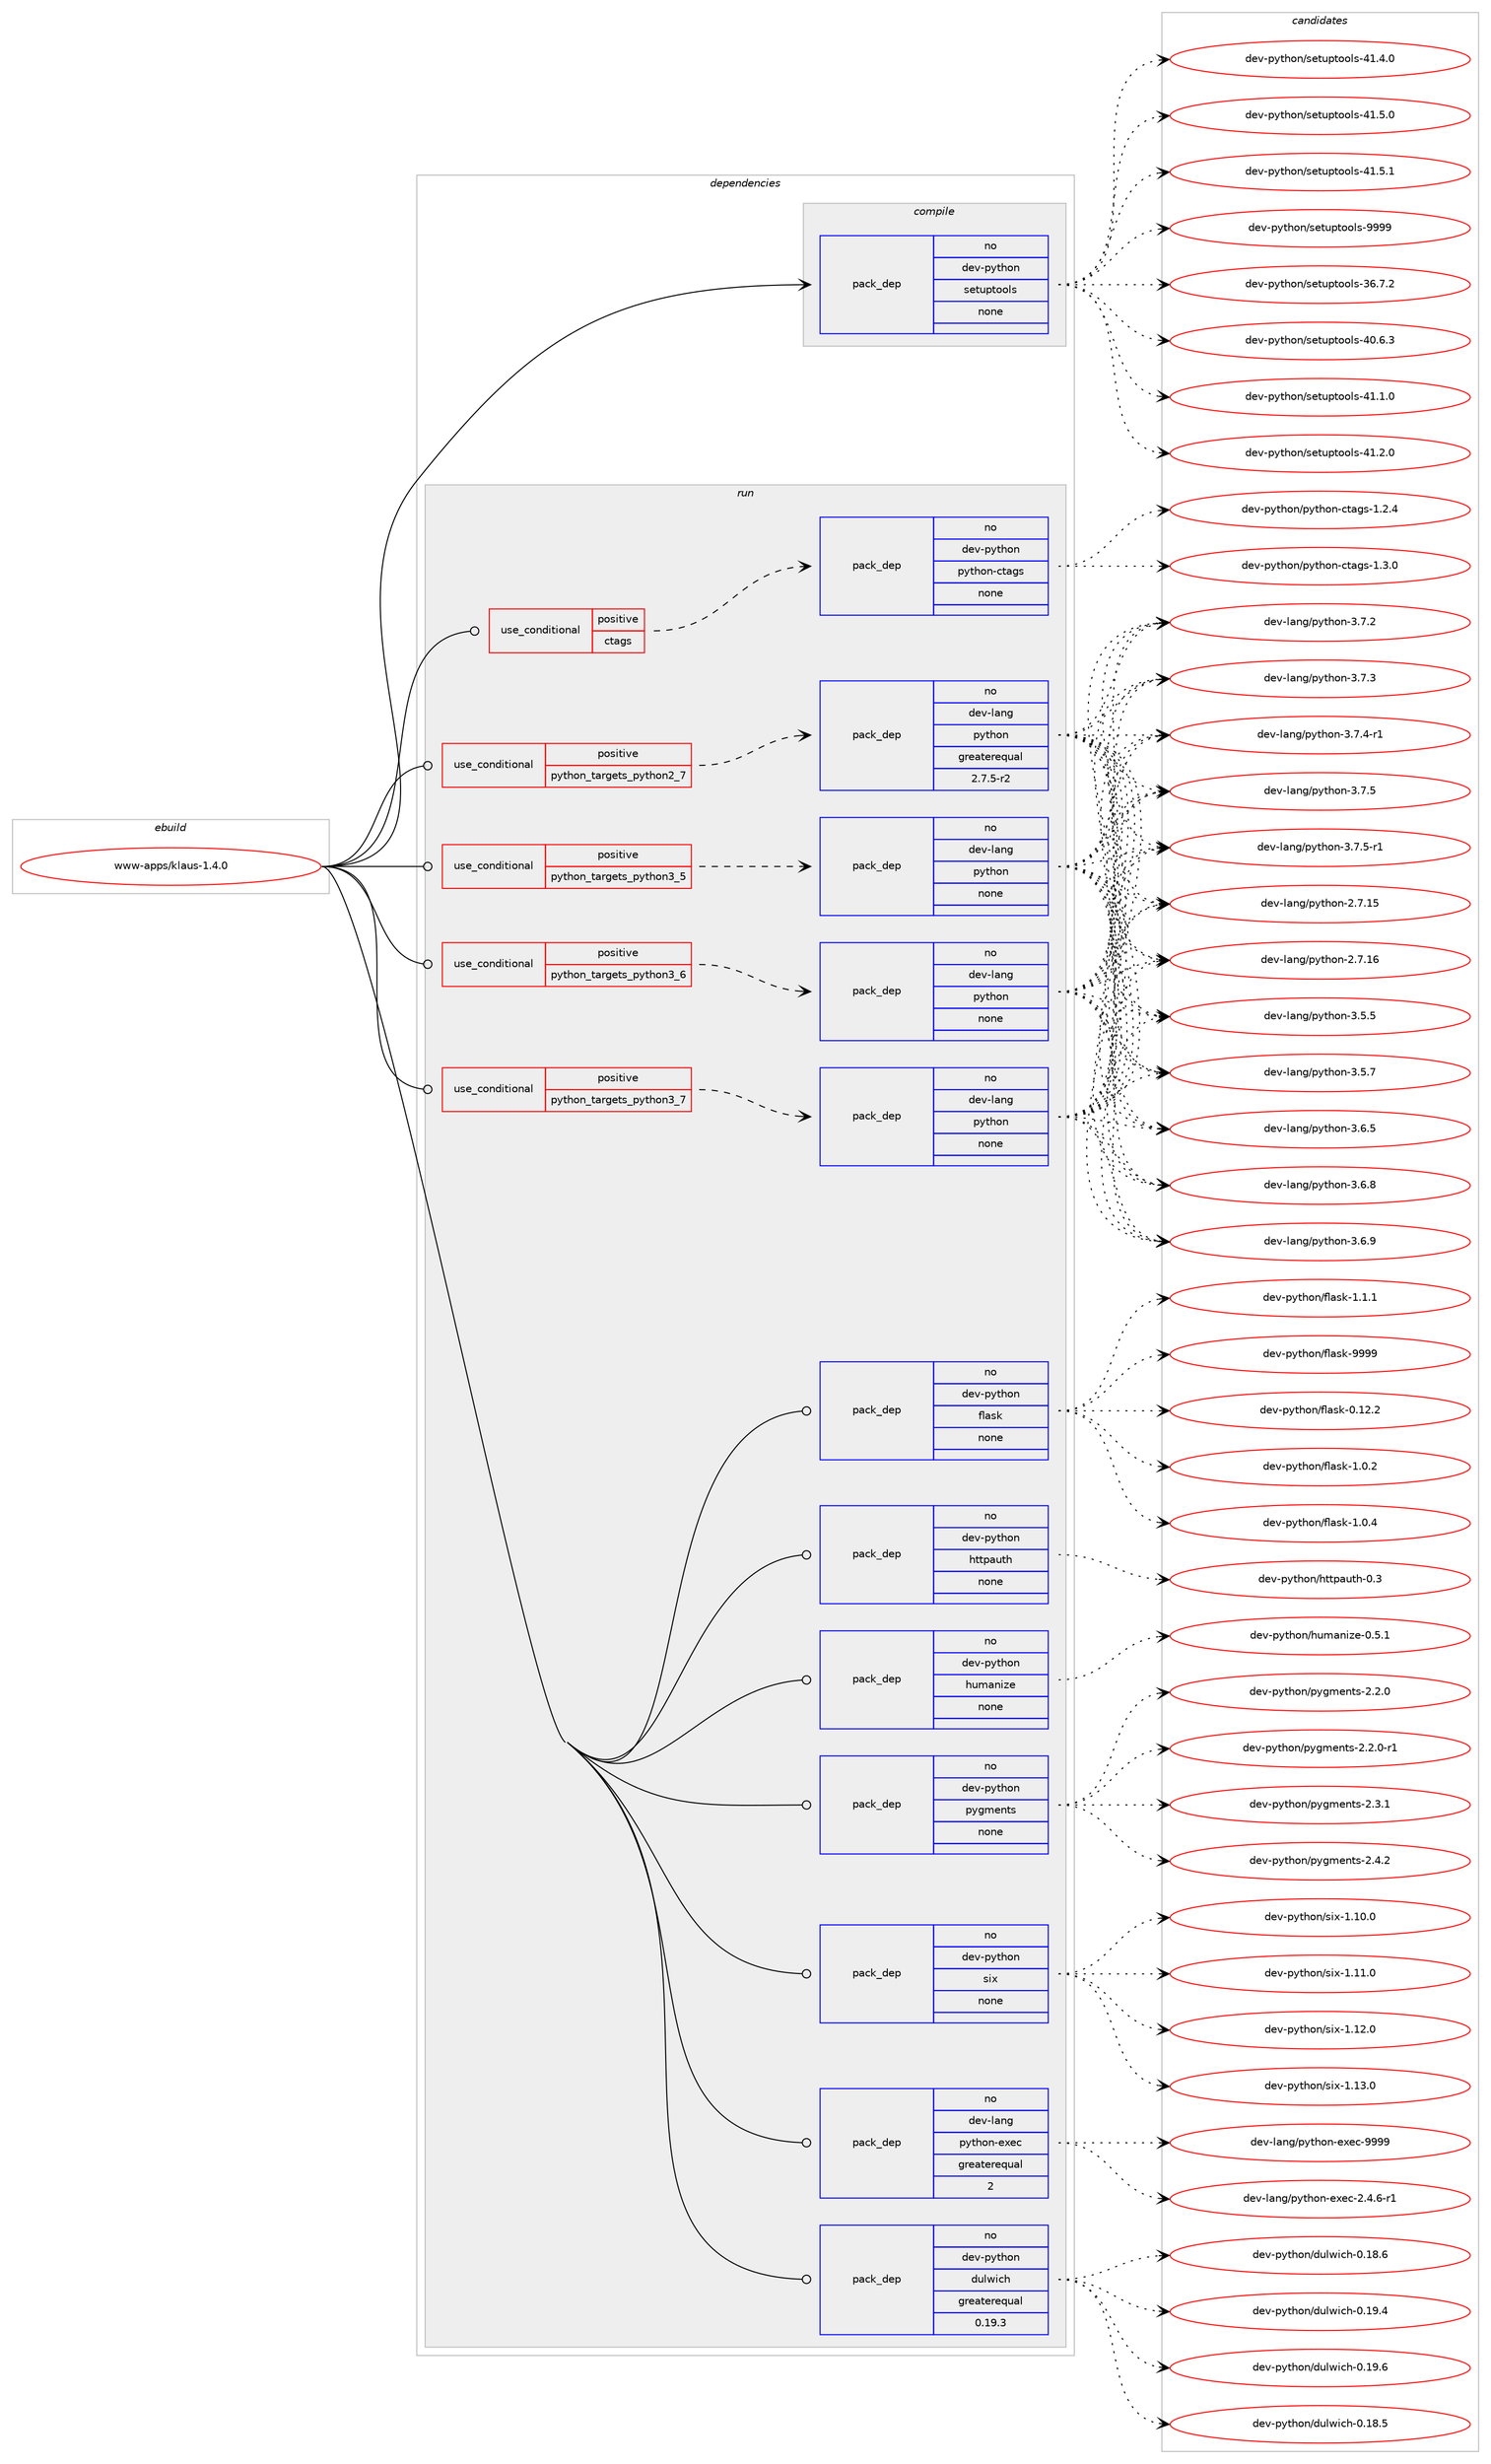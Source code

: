 digraph prolog {

# *************
# Graph options
# *************

newrank=true;
concentrate=true;
compound=true;
graph [rankdir=LR,fontname=Helvetica,fontsize=10,ranksep=1.5];#, ranksep=2.5, nodesep=0.2];
edge  [arrowhead=vee];
node  [fontname=Helvetica,fontsize=10];

# **********
# The ebuild
# **********

subgraph cluster_leftcol {
color=gray;
rank=same;
label=<<i>ebuild</i>>;
id [label="www-apps/klaus-1.4.0", color=red, width=4, href="../www-apps/klaus-1.4.0.svg"];
}

# ****************
# The dependencies
# ****************

subgraph cluster_midcol {
color=gray;
label=<<i>dependencies</i>>;
subgraph cluster_compile {
fillcolor="#eeeeee";
style=filled;
label=<<i>compile</i>>;
subgraph pack671360 {
dependency904497 [label=<<TABLE BORDER="0" CELLBORDER="1" CELLSPACING="0" CELLPADDING="4" WIDTH="220"><TR><TD ROWSPAN="6" CELLPADDING="30">pack_dep</TD></TR><TR><TD WIDTH="110">no</TD></TR><TR><TD>dev-python</TD></TR><TR><TD>setuptools</TD></TR><TR><TD>none</TD></TR><TR><TD></TD></TR></TABLE>>, shape=none, color=blue];
}
id:e -> dependency904497:w [weight=20,style="solid",arrowhead="vee"];
}
subgraph cluster_compileandrun {
fillcolor="#eeeeee";
style=filled;
label=<<i>compile and run</i>>;
}
subgraph cluster_run {
fillcolor="#eeeeee";
style=filled;
label=<<i>run</i>>;
subgraph cond216850 {
dependency904498 [label=<<TABLE BORDER="0" CELLBORDER="1" CELLSPACING="0" CELLPADDING="4"><TR><TD ROWSPAN="3" CELLPADDING="10">use_conditional</TD></TR><TR><TD>positive</TD></TR><TR><TD>ctags</TD></TR></TABLE>>, shape=none, color=red];
subgraph pack671361 {
dependency904499 [label=<<TABLE BORDER="0" CELLBORDER="1" CELLSPACING="0" CELLPADDING="4" WIDTH="220"><TR><TD ROWSPAN="6" CELLPADDING="30">pack_dep</TD></TR><TR><TD WIDTH="110">no</TD></TR><TR><TD>dev-python</TD></TR><TR><TD>python-ctags</TD></TR><TR><TD>none</TD></TR><TR><TD></TD></TR></TABLE>>, shape=none, color=blue];
}
dependency904498:e -> dependency904499:w [weight=20,style="dashed",arrowhead="vee"];
}
id:e -> dependency904498:w [weight=20,style="solid",arrowhead="odot"];
subgraph cond216851 {
dependency904500 [label=<<TABLE BORDER="0" CELLBORDER="1" CELLSPACING="0" CELLPADDING="4"><TR><TD ROWSPAN="3" CELLPADDING="10">use_conditional</TD></TR><TR><TD>positive</TD></TR><TR><TD>python_targets_python2_7</TD></TR></TABLE>>, shape=none, color=red];
subgraph pack671362 {
dependency904501 [label=<<TABLE BORDER="0" CELLBORDER="1" CELLSPACING="0" CELLPADDING="4" WIDTH="220"><TR><TD ROWSPAN="6" CELLPADDING="30">pack_dep</TD></TR><TR><TD WIDTH="110">no</TD></TR><TR><TD>dev-lang</TD></TR><TR><TD>python</TD></TR><TR><TD>greaterequal</TD></TR><TR><TD>2.7.5-r2</TD></TR></TABLE>>, shape=none, color=blue];
}
dependency904500:e -> dependency904501:w [weight=20,style="dashed",arrowhead="vee"];
}
id:e -> dependency904500:w [weight=20,style="solid",arrowhead="odot"];
subgraph cond216852 {
dependency904502 [label=<<TABLE BORDER="0" CELLBORDER="1" CELLSPACING="0" CELLPADDING="4"><TR><TD ROWSPAN="3" CELLPADDING="10">use_conditional</TD></TR><TR><TD>positive</TD></TR><TR><TD>python_targets_python3_5</TD></TR></TABLE>>, shape=none, color=red];
subgraph pack671363 {
dependency904503 [label=<<TABLE BORDER="0" CELLBORDER="1" CELLSPACING="0" CELLPADDING="4" WIDTH="220"><TR><TD ROWSPAN="6" CELLPADDING="30">pack_dep</TD></TR><TR><TD WIDTH="110">no</TD></TR><TR><TD>dev-lang</TD></TR><TR><TD>python</TD></TR><TR><TD>none</TD></TR><TR><TD></TD></TR></TABLE>>, shape=none, color=blue];
}
dependency904502:e -> dependency904503:w [weight=20,style="dashed",arrowhead="vee"];
}
id:e -> dependency904502:w [weight=20,style="solid",arrowhead="odot"];
subgraph cond216853 {
dependency904504 [label=<<TABLE BORDER="0" CELLBORDER="1" CELLSPACING="0" CELLPADDING="4"><TR><TD ROWSPAN="3" CELLPADDING="10">use_conditional</TD></TR><TR><TD>positive</TD></TR><TR><TD>python_targets_python3_6</TD></TR></TABLE>>, shape=none, color=red];
subgraph pack671364 {
dependency904505 [label=<<TABLE BORDER="0" CELLBORDER="1" CELLSPACING="0" CELLPADDING="4" WIDTH="220"><TR><TD ROWSPAN="6" CELLPADDING="30">pack_dep</TD></TR><TR><TD WIDTH="110">no</TD></TR><TR><TD>dev-lang</TD></TR><TR><TD>python</TD></TR><TR><TD>none</TD></TR><TR><TD></TD></TR></TABLE>>, shape=none, color=blue];
}
dependency904504:e -> dependency904505:w [weight=20,style="dashed",arrowhead="vee"];
}
id:e -> dependency904504:w [weight=20,style="solid",arrowhead="odot"];
subgraph cond216854 {
dependency904506 [label=<<TABLE BORDER="0" CELLBORDER="1" CELLSPACING="0" CELLPADDING="4"><TR><TD ROWSPAN="3" CELLPADDING="10">use_conditional</TD></TR><TR><TD>positive</TD></TR><TR><TD>python_targets_python3_7</TD></TR></TABLE>>, shape=none, color=red];
subgraph pack671365 {
dependency904507 [label=<<TABLE BORDER="0" CELLBORDER="1" CELLSPACING="0" CELLPADDING="4" WIDTH="220"><TR><TD ROWSPAN="6" CELLPADDING="30">pack_dep</TD></TR><TR><TD WIDTH="110">no</TD></TR><TR><TD>dev-lang</TD></TR><TR><TD>python</TD></TR><TR><TD>none</TD></TR><TR><TD></TD></TR></TABLE>>, shape=none, color=blue];
}
dependency904506:e -> dependency904507:w [weight=20,style="dashed",arrowhead="vee"];
}
id:e -> dependency904506:w [weight=20,style="solid",arrowhead="odot"];
subgraph pack671366 {
dependency904508 [label=<<TABLE BORDER="0" CELLBORDER="1" CELLSPACING="0" CELLPADDING="4" WIDTH="220"><TR><TD ROWSPAN="6" CELLPADDING="30">pack_dep</TD></TR><TR><TD WIDTH="110">no</TD></TR><TR><TD>dev-lang</TD></TR><TR><TD>python-exec</TD></TR><TR><TD>greaterequal</TD></TR><TR><TD>2</TD></TR></TABLE>>, shape=none, color=blue];
}
id:e -> dependency904508:w [weight=20,style="solid",arrowhead="odot"];
subgraph pack671367 {
dependency904509 [label=<<TABLE BORDER="0" CELLBORDER="1" CELLSPACING="0" CELLPADDING="4" WIDTH="220"><TR><TD ROWSPAN="6" CELLPADDING="30">pack_dep</TD></TR><TR><TD WIDTH="110">no</TD></TR><TR><TD>dev-python</TD></TR><TR><TD>dulwich</TD></TR><TR><TD>greaterequal</TD></TR><TR><TD>0.19.3</TD></TR></TABLE>>, shape=none, color=blue];
}
id:e -> dependency904509:w [weight=20,style="solid",arrowhead="odot"];
subgraph pack671368 {
dependency904510 [label=<<TABLE BORDER="0" CELLBORDER="1" CELLSPACING="0" CELLPADDING="4" WIDTH="220"><TR><TD ROWSPAN="6" CELLPADDING="30">pack_dep</TD></TR><TR><TD WIDTH="110">no</TD></TR><TR><TD>dev-python</TD></TR><TR><TD>flask</TD></TR><TR><TD>none</TD></TR><TR><TD></TD></TR></TABLE>>, shape=none, color=blue];
}
id:e -> dependency904510:w [weight=20,style="solid",arrowhead="odot"];
subgraph pack671369 {
dependency904511 [label=<<TABLE BORDER="0" CELLBORDER="1" CELLSPACING="0" CELLPADDING="4" WIDTH="220"><TR><TD ROWSPAN="6" CELLPADDING="30">pack_dep</TD></TR><TR><TD WIDTH="110">no</TD></TR><TR><TD>dev-python</TD></TR><TR><TD>httpauth</TD></TR><TR><TD>none</TD></TR><TR><TD></TD></TR></TABLE>>, shape=none, color=blue];
}
id:e -> dependency904511:w [weight=20,style="solid",arrowhead="odot"];
subgraph pack671370 {
dependency904512 [label=<<TABLE BORDER="0" CELLBORDER="1" CELLSPACING="0" CELLPADDING="4" WIDTH="220"><TR><TD ROWSPAN="6" CELLPADDING="30">pack_dep</TD></TR><TR><TD WIDTH="110">no</TD></TR><TR><TD>dev-python</TD></TR><TR><TD>humanize</TD></TR><TR><TD>none</TD></TR><TR><TD></TD></TR></TABLE>>, shape=none, color=blue];
}
id:e -> dependency904512:w [weight=20,style="solid",arrowhead="odot"];
subgraph pack671371 {
dependency904513 [label=<<TABLE BORDER="0" CELLBORDER="1" CELLSPACING="0" CELLPADDING="4" WIDTH="220"><TR><TD ROWSPAN="6" CELLPADDING="30">pack_dep</TD></TR><TR><TD WIDTH="110">no</TD></TR><TR><TD>dev-python</TD></TR><TR><TD>pygments</TD></TR><TR><TD>none</TD></TR><TR><TD></TD></TR></TABLE>>, shape=none, color=blue];
}
id:e -> dependency904513:w [weight=20,style="solid",arrowhead="odot"];
subgraph pack671372 {
dependency904514 [label=<<TABLE BORDER="0" CELLBORDER="1" CELLSPACING="0" CELLPADDING="4" WIDTH="220"><TR><TD ROWSPAN="6" CELLPADDING="30">pack_dep</TD></TR><TR><TD WIDTH="110">no</TD></TR><TR><TD>dev-python</TD></TR><TR><TD>six</TD></TR><TR><TD>none</TD></TR><TR><TD></TD></TR></TABLE>>, shape=none, color=blue];
}
id:e -> dependency904514:w [weight=20,style="solid",arrowhead="odot"];
}
}

# **************
# The candidates
# **************

subgraph cluster_choices {
rank=same;
color=gray;
label=<<i>candidates</i>>;

subgraph choice671360 {
color=black;
nodesep=1;
choice100101118451121211161041111104711510111611711211611111110811545515446554650 [label="dev-python/setuptools-36.7.2", color=red, width=4,href="../dev-python/setuptools-36.7.2.svg"];
choice100101118451121211161041111104711510111611711211611111110811545524846544651 [label="dev-python/setuptools-40.6.3", color=red, width=4,href="../dev-python/setuptools-40.6.3.svg"];
choice100101118451121211161041111104711510111611711211611111110811545524946494648 [label="dev-python/setuptools-41.1.0", color=red, width=4,href="../dev-python/setuptools-41.1.0.svg"];
choice100101118451121211161041111104711510111611711211611111110811545524946504648 [label="dev-python/setuptools-41.2.0", color=red, width=4,href="../dev-python/setuptools-41.2.0.svg"];
choice100101118451121211161041111104711510111611711211611111110811545524946524648 [label="dev-python/setuptools-41.4.0", color=red, width=4,href="../dev-python/setuptools-41.4.0.svg"];
choice100101118451121211161041111104711510111611711211611111110811545524946534648 [label="dev-python/setuptools-41.5.0", color=red, width=4,href="../dev-python/setuptools-41.5.0.svg"];
choice100101118451121211161041111104711510111611711211611111110811545524946534649 [label="dev-python/setuptools-41.5.1", color=red, width=4,href="../dev-python/setuptools-41.5.1.svg"];
choice10010111845112121116104111110471151011161171121161111111081154557575757 [label="dev-python/setuptools-9999", color=red, width=4,href="../dev-python/setuptools-9999.svg"];
dependency904497:e -> choice100101118451121211161041111104711510111611711211611111110811545515446554650:w [style=dotted,weight="100"];
dependency904497:e -> choice100101118451121211161041111104711510111611711211611111110811545524846544651:w [style=dotted,weight="100"];
dependency904497:e -> choice100101118451121211161041111104711510111611711211611111110811545524946494648:w [style=dotted,weight="100"];
dependency904497:e -> choice100101118451121211161041111104711510111611711211611111110811545524946504648:w [style=dotted,weight="100"];
dependency904497:e -> choice100101118451121211161041111104711510111611711211611111110811545524946524648:w [style=dotted,weight="100"];
dependency904497:e -> choice100101118451121211161041111104711510111611711211611111110811545524946534648:w [style=dotted,weight="100"];
dependency904497:e -> choice100101118451121211161041111104711510111611711211611111110811545524946534649:w [style=dotted,weight="100"];
dependency904497:e -> choice10010111845112121116104111110471151011161171121161111111081154557575757:w [style=dotted,weight="100"];
}
subgraph choice671361 {
color=black;
nodesep=1;
choice1001011184511212111610411111047112121116104111110459911697103115454946504652 [label="dev-python/python-ctags-1.2.4", color=red, width=4,href="../dev-python/python-ctags-1.2.4.svg"];
choice1001011184511212111610411111047112121116104111110459911697103115454946514648 [label="dev-python/python-ctags-1.3.0", color=red, width=4,href="../dev-python/python-ctags-1.3.0.svg"];
dependency904499:e -> choice1001011184511212111610411111047112121116104111110459911697103115454946504652:w [style=dotted,weight="100"];
dependency904499:e -> choice1001011184511212111610411111047112121116104111110459911697103115454946514648:w [style=dotted,weight="100"];
}
subgraph choice671362 {
color=black;
nodesep=1;
choice10010111845108971101034711212111610411111045504655464953 [label="dev-lang/python-2.7.15", color=red, width=4,href="../dev-lang/python-2.7.15.svg"];
choice10010111845108971101034711212111610411111045504655464954 [label="dev-lang/python-2.7.16", color=red, width=4,href="../dev-lang/python-2.7.16.svg"];
choice100101118451089711010347112121116104111110455146534653 [label="dev-lang/python-3.5.5", color=red, width=4,href="../dev-lang/python-3.5.5.svg"];
choice100101118451089711010347112121116104111110455146534655 [label="dev-lang/python-3.5.7", color=red, width=4,href="../dev-lang/python-3.5.7.svg"];
choice100101118451089711010347112121116104111110455146544653 [label="dev-lang/python-3.6.5", color=red, width=4,href="../dev-lang/python-3.6.5.svg"];
choice100101118451089711010347112121116104111110455146544656 [label="dev-lang/python-3.6.8", color=red, width=4,href="../dev-lang/python-3.6.8.svg"];
choice100101118451089711010347112121116104111110455146544657 [label="dev-lang/python-3.6.9", color=red, width=4,href="../dev-lang/python-3.6.9.svg"];
choice100101118451089711010347112121116104111110455146554650 [label="dev-lang/python-3.7.2", color=red, width=4,href="../dev-lang/python-3.7.2.svg"];
choice100101118451089711010347112121116104111110455146554651 [label="dev-lang/python-3.7.3", color=red, width=4,href="../dev-lang/python-3.7.3.svg"];
choice1001011184510897110103471121211161041111104551465546524511449 [label="dev-lang/python-3.7.4-r1", color=red, width=4,href="../dev-lang/python-3.7.4-r1.svg"];
choice100101118451089711010347112121116104111110455146554653 [label="dev-lang/python-3.7.5", color=red, width=4,href="../dev-lang/python-3.7.5.svg"];
choice1001011184510897110103471121211161041111104551465546534511449 [label="dev-lang/python-3.7.5-r1", color=red, width=4,href="../dev-lang/python-3.7.5-r1.svg"];
dependency904501:e -> choice10010111845108971101034711212111610411111045504655464953:w [style=dotted,weight="100"];
dependency904501:e -> choice10010111845108971101034711212111610411111045504655464954:w [style=dotted,weight="100"];
dependency904501:e -> choice100101118451089711010347112121116104111110455146534653:w [style=dotted,weight="100"];
dependency904501:e -> choice100101118451089711010347112121116104111110455146534655:w [style=dotted,weight="100"];
dependency904501:e -> choice100101118451089711010347112121116104111110455146544653:w [style=dotted,weight="100"];
dependency904501:e -> choice100101118451089711010347112121116104111110455146544656:w [style=dotted,weight="100"];
dependency904501:e -> choice100101118451089711010347112121116104111110455146544657:w [style=dotted,weight="100"];
dependency904501:e -> choice100101118451089711010347112121116104111110455146554650:w [style=dotted,weight="100"];
dependency904501:e -> choice100101118451089711010347112121116104111110455146554651:w [style=dotted,weight="100"];
dependency904501:e -> choice1001011184510897110103471121211161041111104551465546524511449:w [style=dotted,weight="100"];
dependency904501:e -> choice100101118451089711010347112121116104111110455146554653:w [style=dotted,weight="100"];
dependency904501:e -> choice1001011184510897110103471121211161041111104551465546534511449:w [style=dotted,weight="100"];
}
subgraph choice671363 {
color=black;
nodesep=1;
choice10010111845108971101034711212111610411111045504655464953 [label="dev-lang/python-2.7.15", color=red, width=4,href="../dev-lang/python-2.7.15.svg"];
choice10010111845108971101034711212111610411111045504655464954 [label="dev-lang/python-2.7.16", color=red, width=4,href="../dev-lang/python-2.7.16.svg"];
choice100101118451089711010347112121116104111110455146534653 [label="dev-lang/python-3.5.5", color=red, width=4,href="../dev-lang/python-3.5.5.svg"];
choice100101118451089711010347112121116104111110455146534655 [label="dev-lang/python-3.5.7", color=red, width=4,href="../dev-lang/python-3.5.7.svg"];
choice100101118451089711010347112121116104111110455146544653 [label="dev-lang/python-3.6.5", color=red, width=4,href="../dev-lang/python-3.6.5.svg"];
choice100101118451089711010347112121116104111110455146544656 [label="dev-lang/python-3.6.8", color=red, width=4,href="../dev-lang/python-3.6.8.svg"];
choice100101118451089711010347112121116104111110455146544657 [label="dev-lang/python-3.6.9", color=red, width=4,href="../dev-lang/python-3.6.9.svg"];
choice100101118451089711010347112121116104111110455146554650 [label="dev-lang/python-3.7.2", color=red, width=4,href="../dev-lang/python-3.7.2.svg"];
choice100101118451089711010347112121116104111110455146554651 [label="dev-lang/python-3.7.3", color=red, width=4,href="../dev-lang/python-3.7.3.svg"];
choice1001011184510897110103471121211161041111104551465546524511449 [label="dev-lang/python-3.7.4-r1", color=red, width=4,href="../dev-lang/python-3.7.4-r1.svg"];
choice100101118451089711010347112121116104111110455146554653 [label="dev-lang/python-3.7.5", color=red, width=4,href="../dev-lang/python-3.7.5.svg"];
choice1001011184510897110103471121211161041111104551465546534511449 [label="dev-lang/python-3.7.5-r1", color=red, width=4,href="../dev-lang/python-3.7.5-r1.svg"];
dependency904503:e -> choice10010111845108971101034711212111610411111045504655464953:w [style=dotted,weight="100"];
dependency904503:e -> choice10010111845108971101034711212111610411111045504655464954:w [style=dotted,weight="100"];
dependency904503:e -> choice100101118451089711010347112121116104111110455146534653:w [style=dotted,weight="100"];
dependency904503:e -> choice100101118451089711010347112121116104111110455146534655:w [style=dotted,weight="100"];
dependency904503:e -> choice100101118451089711010347112121116104111110455146544653:w [style=dotted,weight="100"];
dependency904503:e -> choice100101118451089711010347112121116104111110455146544656:w [style=dotted,weight="100"];
dependency904503:e -> choice100101118451089711010347112121116104111110455146544657:w [style=dotted,weight="100"];
dependency904503:e -> choice100101118451089711010347112121116104111110455146554650:w [style=dotted,weight="100"];
dependency904503:e -> choice100101118451089711010347112121116104111110455146554651:w [style=dotted,weight="100"];
dependency904503:e -> choice1001011184510897110103471121211161041111104551465546524511449:w [style=dotted,weight="100"];
dependency904503:e -> choice100101118451089711010347112121116104111110455146554653:w [style=dotted,weight="100"];
dependency904503:e -> choice1001011184510897110103471121211161041111104551465546534511449:w [style=dotted,weight="100"];
}
subgraph choice671364 {
color=black;
nodesep=1;
choice10010111845108971101034711212111610411111045504655464953 [label="dev-lang/python-2.7.15", color=red, width=4,href="../dev-lang/python-2.7.15.svg"];
choice10010111845108971101034711212111610411111045504655464954 [label="dev-lang/python-2.7.16", color=red, width=4,href="../dev-lang/python-2.7.16.svg"];
choice100101118451089711010347112121116104111110455146534653 [label="dev-lang/python-3.5.5", color=red, width=4,href="../dev-lang/python-3.5.5.svg"];
choice100101118451089711010347112121116104111110455146534655 [label="dev-lang/python-3.5.7", color=red, width=4,href="../dev-lang/python-3.5.7.svg"];
choice100101118451089711010347112121116104111110455146544653 [label="dev-lang/python-3.6.5", color=red, width=4,href="../dev-lang/python-3.6.5.svg"];
choice100101118451089711010347112121116104111110455146544656 [label="dev-lang/python-3.6.8", color=red, width=4,href="../dev-lang/python-3.6.8.svg"];
choice100101118451089711010347112121116104111110455146544657 [label="dev-lang/python-3.6.9", color=red, width=4,href="../dev-lang/python-3.6.9.svg"];
choice100101118451089711010347112121116104111110455146554650 [label="dev-lang/python-3.7.2", color=red, width=4,href="../dev-lang/python-3.7.2.svg"];
choice100101118451089711010347112121116104111110455146554651 [label="dev-lang/python-3.7.3", color=red, width=4,href="../dev-lang/python-3.7.3.svg"];
choice1001011184510897110103471121211161041111104551465546524511449 [label="dev-lang/python-3.7.4-r1", color=red, width=4,href="../dev-lang/python-3.7.4-r1.svg"];
choice100101118451089711010347112121116104111110455146554653 [label="dev-lang/python-3.7.5", color=red, width=4,href="../dev-lang/python-3.7.5.svg"];
choice1001011184510897110103471121211161041111104551465546534511449 [label="dev-lang/python-3.7.5-r1", color=red, width=4,href="../dev-lang/python-3.7.5-r1.svg"];
dependency904505:e -> choice10010111845108971101034711212111610411111045504655464953:w [style=dotted,weight="100"];
dependency904505:e -> choice10010111845108971101034711212111610411111045504655464954:w [style=dotted,weight="100"];
dependency904505:e -> choice100101118451089711010347112121116104111110455146534653:w [style=dotted,weight="100"];
dependency904505:e -> choice100101118451089711010347112121116104111110455146534655:w [style=dotted,weight="100"];
dependency904505:e -> choice100101118451089711010347112121116104111110455146544653:w [style=dotted,weight="100"];
dependency904505:e -> choice100101118451089711010347112121116104111110455146544656:w [style=dotted,weight="100"];
dependency904505:e -> choice100101118451089711010347112121116104111110455146544657:w [style=dotted,weight="100"];
dependency904505:e -> choice100101118451089711010347112121116104111110455146554650:w [style=dotted,weight="100"];
dependency904505:e -> choice100101118451089711010347112121116104111110455146554651:w [style=dotted,weight="100"];
dependency904505:e -> choice1001011184510897110103471121211161041111104551465546524511449:w [style=dotted,weight="100"];
dependency904505:e -> choice100101118451089711010347112121116104111110455146554653:w [style=dotted,weight="100"];
dependency904505:e -> choice1001011184510897110103471121211161041111104551465546534511449:w [style=dotted,weight="100"];
}
subgraph choice671365 {
color=black;
nodesep=1;
choice10010111845108971101034711212111610411111045504655464953 [label="dev-lang/python-2.7.15", color=red, width=4,href="../dev-lang/python-2.7.15.svg"];
choice10010111845108971101034711212111610411111045504655464954 [label="dev-lang/python-2.7.16", color=red, width=4,href="../dev-lang/python-2.7.16.svg"];
choice100101118451089711010347112121116104111110455146534653 [label="dev-lang/python-3.5.5", color=red, width=4,href="../dev-lang/python-3.5.5.svg"];
choice100101118451089711010347112121116104111110455146534655 [label="dev-lang/python-3.5.7", color=red, width=4,href="../dev-lang/python-3.5.7.svg"];
choice100101118451089711010347112121116104111110455146544653 [label="dev-lang/python-3.6.5", color=red, width=4,href="../dev-lang/python-3.6.5.svg"];
choice100101118451089711010347112121116104111110455146544656 [label="dev-lang/python-3.6.8", color=red, width=4,href="../dev-lang/python-3.6.8.svg"];
choice100101118451089711010347112121116104111110455146544657 [label="dev-lang/python-3.6.9", color=red, width=4,href="../dev-lang/python-3.6.9.svg"];
choice100101118451089711010347112121116104111110455146554650 [label="dev-lang/python-3.7.2", color=red, width=4,href="../dev-lang/python-3.7.2.svg"];
choice100101118451089711010347112121116104111110455146554651 [label="dev-lang/python-3.7.3", color=red, width=4,href="../dev-lang/python-3.7.3.svg"];
choice1001011184510897110103471121211161041111104551465546524511449 [label="dev-lang/python-3.7.4-r1", color=red, width=4,href="../dev-lang/python-3.7.4-r1.svg"];
choice100101118451089711010347112121116104111110455146554653 [label="dev-lang/python-3.7.5", color=red, width=4,href="../dev-lang/python-3.7.5.svg"];
choice1001011184510897110103471121211161041111104551465546534511449 [label="dev-lang/python-3.7.5-r1", color=red, width=4,href="../dev-lang/python-3.7.5-r1.svg"];
dependency904507:e -> choice10010111845108971101034711212111610411111045504655464953:w [style=dotted,weight="100"];
dependency904507:e -> choice10010111845108971101034711212111610411111045504655464954:w [style=dotted,weight="100"];
dependency904507:e -> choice100101118451089711010347112121116104111110455146534653:w [style=dotted,weight="100"];
dependency904507:e -> choice100101118451089711010347112121116104111110455146534655:w [style=dotted,weight="100"];
dependency904507:e -> choice100101118451089711010347112121116104111110455146544653:w [style=dotted,weight="100"];
dependency904507:e -> choice100101118451089711010347112121116104111110455146544656:w [style=dotted,weight="100"];
dependency904507:e -> choice100101118451089711010347112121116104111110455146544657:w [style=dotted,weight="100"];
dependency904507:e -> choice100101118451089711010347112121116104111110455146554650:w [style=dotted,weight="100"];
dependency904507:e -> choice100101118451089711010347112121116104111110455146554651:w [style=dotted,weight="100"];
dependency904507:e -> choice1001011184510897110103471121211161041111104551465546524511449:w [style=dotted,weight="100"];
dependency904507:e -> choice100101118451089711010347112121116104111110455146554653:w [style=dotted,weight="100"];
dependency904507:e -> choice1001011184510897110103471121211161041111104551465546534511449:w [style=dotted,weight="100"];
}
subgraph choice671366 {
color=black;
nodesep=1;
choice10010111845108971101034711212111610411111045101120101994550465246544511449 [label="dev-lang/python-exec-2.4.6-r1", color=red, width=4,href="../dev-lang/python-exec-2.4.6-r1.svg"];
choice10010111845108971101034711212111610411111045101120101994557575757 [label="dev-lang/python-exec-9999", color=red, width=4,href="../dev-lang/python-exec-9999.svg"];
dependency904508:e -> choice10010111845108971101034711212111610411111045101120101994550465246544511449:w [style=dotted,weight="100"];
dependency904508:e -> choice10010111845108971101034711212111610411111045101120101994557575757:w [style=dotted,weight="100"];
}
subgraph choice671367 {
color=black;
nodesep=1;
choice10010111845112121116104111110471001171081191059910445484649564653 [label="dev-python/dulwich-0.18.5", color=red, width=4,href="../dev-python/dulwich-0.18.5.svg"];
choice10010111845112121116104111110471001171081191059910445484649564654 [label="dev-python/dulwich-0.18.6", color=red, width=4,href="../dev-python/dulwich-0.18.6.svg"];
choice10010111845112121116104111110471001171081191059910445484649574652 [label="dev-python/dulwich-0.19.4", color=red, width=4,href="../dev-python/dulwich-0.19.4.svg"];
choice10010111845112121116104111110471001171081191059910445484649574654 [label="dev-python/dulwich-0.19.6", color=red, width=4,href="../dev-python/dulwich-0.19.6.svg"];
dependency904509:e -> choice10010111845112121116104111110471001171081191059910445484649564653:w [style=dotted,weight="100"];
dependency904509:e -> choice10010111845112121116104111110471001171081191059910445484649564654:w [style=dotted,weight="100"];
dependency904509:e -> choice10010111845112121116104111110471001171081191059910445484649574652:w [style=dotted,weight="100"];
dependency904509:e -> choice10010111845112121116104111110471001171081191059910445484649574654:w [style=dotted,weight="100"];
}
subgraph choice671368 {
color=black;
nodesep=1;
choice10010111845112121116104111110471021089711510745484649504650 [label="dev-python/flask-0.12.2", color=red, width=4,href="../dev-python/flask-0.12.2.svg"];
choice100101118451121211161041111104710210897115107454946484650 [label="dev-python/flask-1.0.2", color=red, width=4,href="../dev-python/flask-1.0.2.svg"];
choice100101118451121211161041111104710210897115107454946484652 [label="dev-python/flask-1.0.4", color=red, width=4,href="../dev-python/flask-1.0.4.svg"];
choice100101118451121211161041111104710210897115107454946494649 [label="dev-python/flask-1.1.1", color=red, width=4,href="../dev-python/flask-1.1.1.svg"];
choice1001011184511212111610411111047102108971151074557575757 [label="dev-python/flask-9999", color=red, width=4,href="../dev-python/flask-9999.svg"];
dependency904510:e -> choice10010111845112121116104111110471021089711510745484649504650:w [style=dotted,weight="100"];
dependency904510:e -> choice100101118451121211161041111104710210897115107454946484650:w [style=dotted,weight="100"];
dependency904510:e -> choice100101118451121211161041111104710210897115107454946484652:w [style=dotted,weight="100"];
dependency904510:e -> choice100101118451121211161041111104710210897115107454946494649:w [style=dotted,weight="100"];
dependency904510:e -> choice1001011184511212111610411111047102108971151074557575757:w [style=dotted,weight="100"];
}
subgraph choice671369 {
color=black;
nodesep=1;
choice10010111845112121116104111110471041161161129711711610445484651 [label="dev-python/httpauth-0.3", color=red, width=4,href="../dev-python/httpauth-0.3.svg"];
dependency904511:e -> choice10010111845112121116104111110471041161161129711711610445484651:w [style=dotted,weight="100"];
}
subgraph choice671370 {
color=black;
nodesep=1;
choice100101118451121211161041111104710411710997110105122101454846534649 [label="dev-python/humanize-0.5.1", color=red, width=4,href="../dev-python/humanize-0.5.1.svg"];
dependency904512:e -> choice100101118451121211161041111104710411710997110105122101454846534649:w [style=dotted,weight="100"];
}
subgraph choice671371 {
color=black;
nodesep=1;
choice1001011184511212111610411111047112121103109101110116115455046504648 [label="dev-python/pygments-2.2.0", color=red, width=4,href="../dev-python/pygments-2.2.0.svg"];
choice10010111845112121116104111110471121211031091011101161154550465046484511449 [label="dev-python/pygments-2.2.0-r1", color=red, width=4,href="../dev-python/pygments-2.2.0-r1.svg"];
choice1001011184511212111610411111047112121103109101110116115455046514649 [label="dev-python/pygments-2.3.1", color=red, width=4,href="../dev-python/pygments-2.3.1.svg"];
choice1001011184511212111610411111047112121103109101110116115455046524650 [label="dev-python/pygments-2.4.2", color=red, width=4,href="../dev-python/pygments-2.4.2.svg"];
dependency904513:e -> choice1001011184511212111610411111047112121103109101110116115455046504648:w [style=dotted,weight="100"];
dependency904513:e -> choice10010111845112121116104111110471121211031091011101161154550465046484511449:w [style=dotted,weight="100"];
dependency904513:e -> choice1001011184511212111610411111047112121103109101110116115455046514649:w [style=dotted,weight="100"];
dependency904513:e -> choice1001011184511212111610411111047112121103109101110116115455046524650:w [style=dotted,weight="100"];
}
subgraph choice671372 {
color=black;
nodesep=1;
choice100101118451121211161041111104711510512045494649484648 [label="dev-python/six-1.10.0", color=red, width=4,href="../dev-python/six-1.10.0.svg"];
choice100101118451121211161041111104711510512045494649494648 [label="dev-python/six-1.11.0", color=red, width=4,href="../dev-python/six-1.11.0.svg"];
choice100101118451121211161041111104711510512045494649504648 [label="dev-python/six-1.12.0", color=red, width=4,href="../dev-python/six-1.12.0.svg"];
choice100101118451121211161041111104711510512045494649514648 [label="dev-python/six-1.13.0", color=red, width=4,href="../dev-python/six-1.13.0.svg"];
dependency904514:e -> choice100101118451121211161041111104711510512045494649484648:w [style=dotted,weight="100"];
dependency904514:e -> choice100101118451121211161041111104711510512045494649494648:w [style=dotted,weight="100"];
dependency904514:e -> choice100101118451121211161041111104711510512045494649504648:w [style=dotted,weight="100"];
dependency904514:e -> choice100101118451121211161041111104711510512045494649514648:w [style=dotted,weight="100"];
}
}

}
